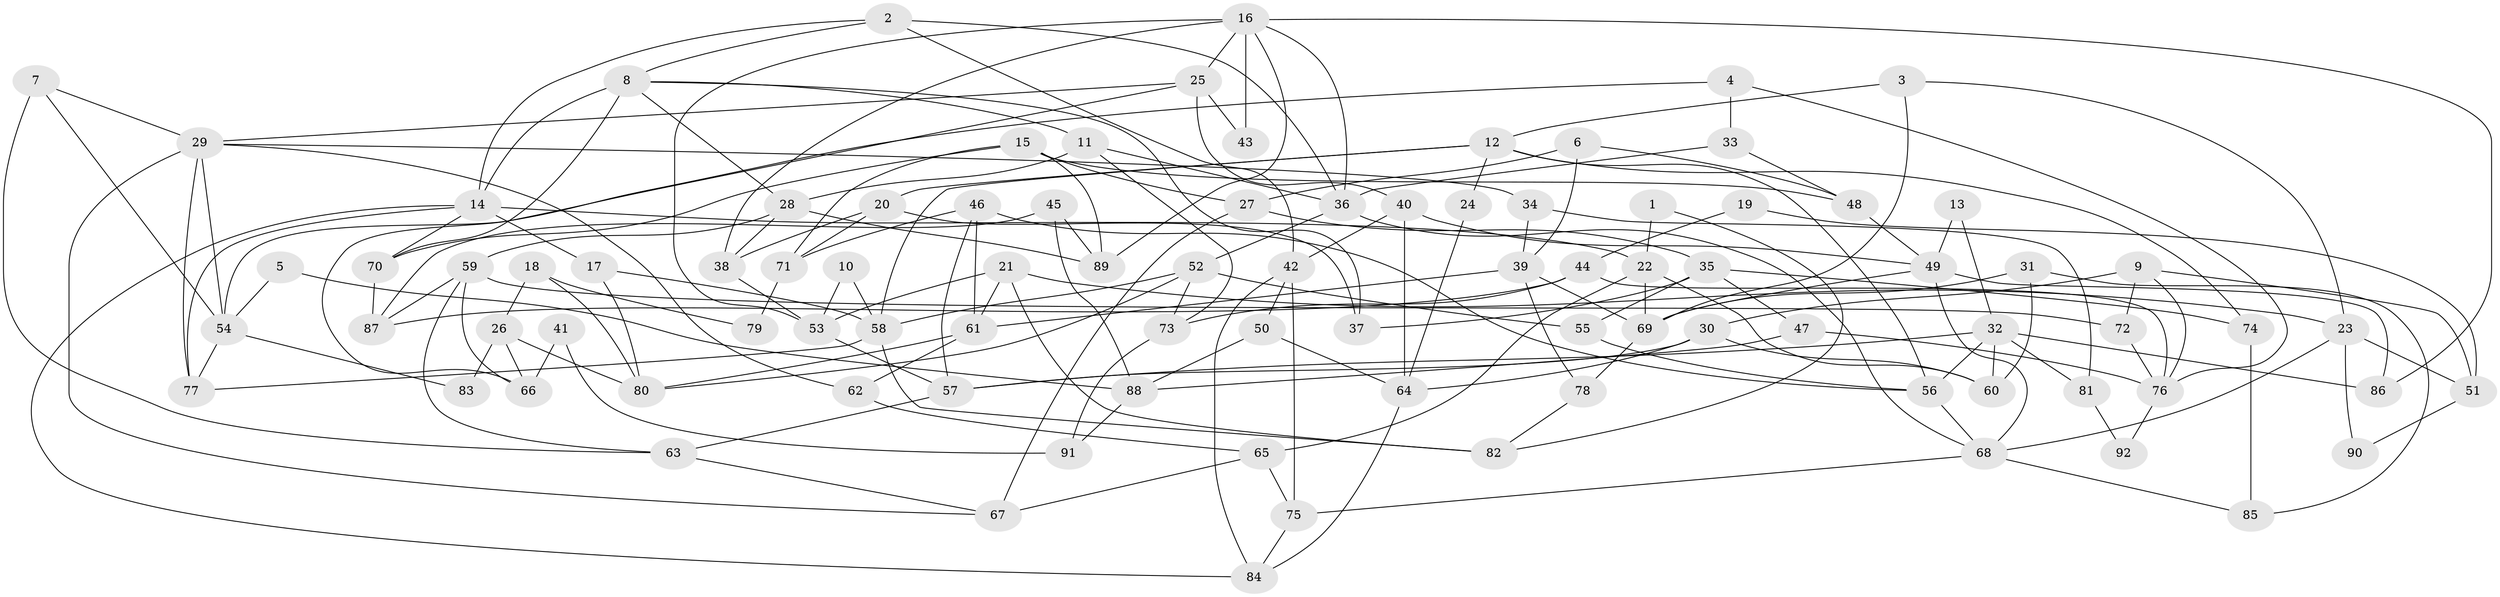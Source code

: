 // coarse degree distribution, {5: 0.13559322033898305, 4: 0.1864406779661017, 7: 0.11864406779661017, 2: 0.1016949152542373, 8: 0.03389830508474576, 3: 0.15254237288135594, 6: 0.2542372881355932, 10: 0.01694915254237288}
// Generated by graph-tools (version 1.1) at 2025/24/03/03/25 07:24:04]
// undirected, 92 vertices, 184 edges
graph export_dot {
graph [start="1"]
  node [color=gray90,style=filled];
  1;
  2;
  3;
  4;
  5;
  6;
  7;
  8;
  9;
  10;
  11;
  12;
  13;
  14;
  15;
  16;
  17;
  18;
  19;
  20;
  21;
  22;
  23;
  24;
  25;
  26;
  27;
  28;
  29;
  30;
  31;
  32;
  33;
  34;
  35;
  36;
  37;
  38;
  39;
  40;
  41;
  42;
  43;
  44;
  45;
  46;
  47;
  48;
  49;
  50;
  51;
  52;
  53;
  54;
  55;
  56;
  57;
  58;
  59;
  60;
  61;
  62;
  63;
  64;
  65;
  66;
  67;
  68;
  69;
  70;
  71;
  72;
  73;
  74;
  75;
  76;
  77;
  78;
  79;
  80;
  81;
  82;
  83;
  84;
  85;
  86;
  87;
  88;
  89;
  90;
  91;
  92;
  1 -- 22;
  1 -- 82;
  2 -- 8;
  2 -- 14;
  2 -- 36;
  2 -- 42;
  3 -- 69;
  3 -- 12;
  3 -- 23;
  4 -- 54;
  4 -- 33;
  4 -- 76;
  5 -- 88;
  5 -- 54;
  6 -- 39;
  6 -- 48;
  6 -- 27;
  7 -- 29;
  7 -- 63;
  7 -- 54;
  8 -- 70;
  8 -- 28;
  8 -- 11;
  8 -- 14;
  8 -- 37;
  9 -- 72;
  9 -- 76;
  9 -- 30;
  9 -- 51;
  10 -- 58;
  10 -- 53;
  11 -- 28;
  11 -- 36;
  11 -- 73;
  12 -- 56;
  12 -- 74;
  12 -- 20;
  12 -- 24;
  12 -- 58;
  13 -- 49;
  13 -- 32;
  14 -- 22;
  14 -- 17;
  14 -- 70;
  14 -- 77;
  14 -- 84;
  15 -- 71;
  15 -- 27;
  15 -- 48;
  15 -- 70;
  15 -- 89;
  16 -- 86;
  16 -- 36;
  16 -- 25;
  16 -- 38;
  16 -- 43;
  16 -- 53;
  16 -- 89;
  17 -- 58;
  17 -- 80;
  18 -- 26;
  18 -- 80;
  18 -- 79;
  19 -- 51;
  19 -- 44;
  20 -- 37;
  20 -- 38;
  20 -- 71;
  21 -- 23;
  21 -- 53;
  21 -- 61;
  21 -- 82;
  22 -- 65;
  22 -- 69;
  22 -- 60;
  23 -- 68;
  23 -- 51;
  23 -- 90;
  24 -- 64;
  25 -- 29;
  25 -- 40;
  25 -- 43;
  25 -- 66;
  26 -- 66;
  26 -- 80;
  26 -- 83;
  27 -- 67;
  27 -- 35;
  28 -- 89;
  28 -- 38;
  28 -- 59;
  29 -- 77;
  29 -- 54;
  29 -- 34;
  29 -- 62;
  29 -- 67;
  30 -- 64;
  30 -- 57;
  30 -- 60;
  31 -- 60;
  31 -- 69;
  31 -- 85;
  32 -- 60;
  32 -- 57;
  32 -- 56;
  32 -- 81;
  32 -- 86;
  33 -- 48;
  33 -- 36;
  34 -- 39;
  34 -- 81;
  35 -- 55;
  35 -- 37;
  35 -- 47;
  35 -- 74;
  36 -- 52;
  36 -- 68;
  38 -- 53;
  39 -- 61;
  39 -- 69;
  39 -- 78;
  40 -- 42;
  40 -- 49;
  40 -- 64;
  41 -- 91;
  41 -- 66;
  42 -- 75;
  42 -- 50;
  42 -- 84;
  44 -- 73;
  44 -- 76;
  44 -- 87;
  45 -- 89;
  45 -- 87;
  45 -- 88;
  46 -- 57;
  46 -- 56;
  46 -- 61;
  46 -- 71;
  47 -- 88;
  47 -- 76;
  48 -- 49;
  49 -- 68;
  49 -- 69;
  49 -- 86;
  50 -- 64;
  50 -- 88;
  51 -- 90;
  52 -- 80;
  52 -- 55;
  52 -- 58;
  52 -- 73;
  53 -- 57;
  54 -- 77;
  54 -- 83;
  55 -- 56;
  56 -- 68;
  57 -- 63;
  58 -- 77;
  58 -- 82;
  59 -- 87;
  59 -- 63;
  59 -- 66;
  59 -- 72;
  61 -- 62;
  61 -- 80;
  62 -- 65;
  63 -- 67;
  64 -- 84;
  65 -- 67;
  65 -- 75;
  68 -- 75;
  68 -- 85;
  69 -- 78;
  70 -- 87;
  71 -- 79;
  72 -- 76;
  73 -- 91;
  74 -- 85;
  75 -- 84;
  76 -- 92;
  78 -- 82;
  81 -- 92;
  88 -- 91;
}
